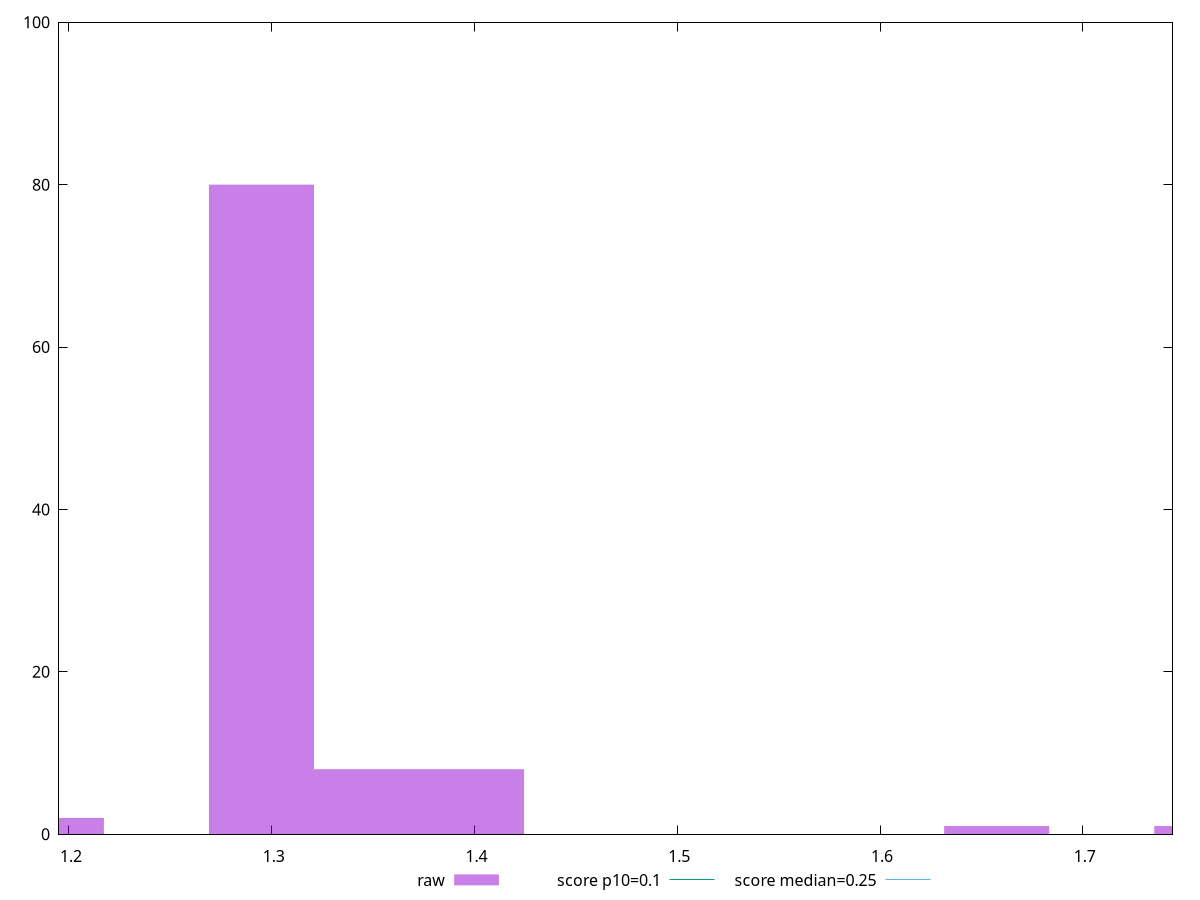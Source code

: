 reset

$raw <<EOF
1.2949306296645684 80
1.761105656343813 1
1.398525080037734 8
1.3467278548511512 8
1.191336179291403 2
1.6575112059706476 1
EOF

set key outside below
set boxwidth 0.05179722518658274
set xrange [1.1950863935682507:1.744203809950087]
set yrange [0:100]
set trange [0:100]
set style fill transparent solid 0.5 noborder

set parametric
set terminal svg size 640, 490 enhanced background rgb 'white'
set output "reprap/cumulative-layout-shift/samples/pages+cached+noexternal+nomedia/raw/histogram.svg"

plot $raw title "raw" with boxes, \
     0.1,t title "score p10=0.1", \
     0.25,t title "score median=0.25"

reset
